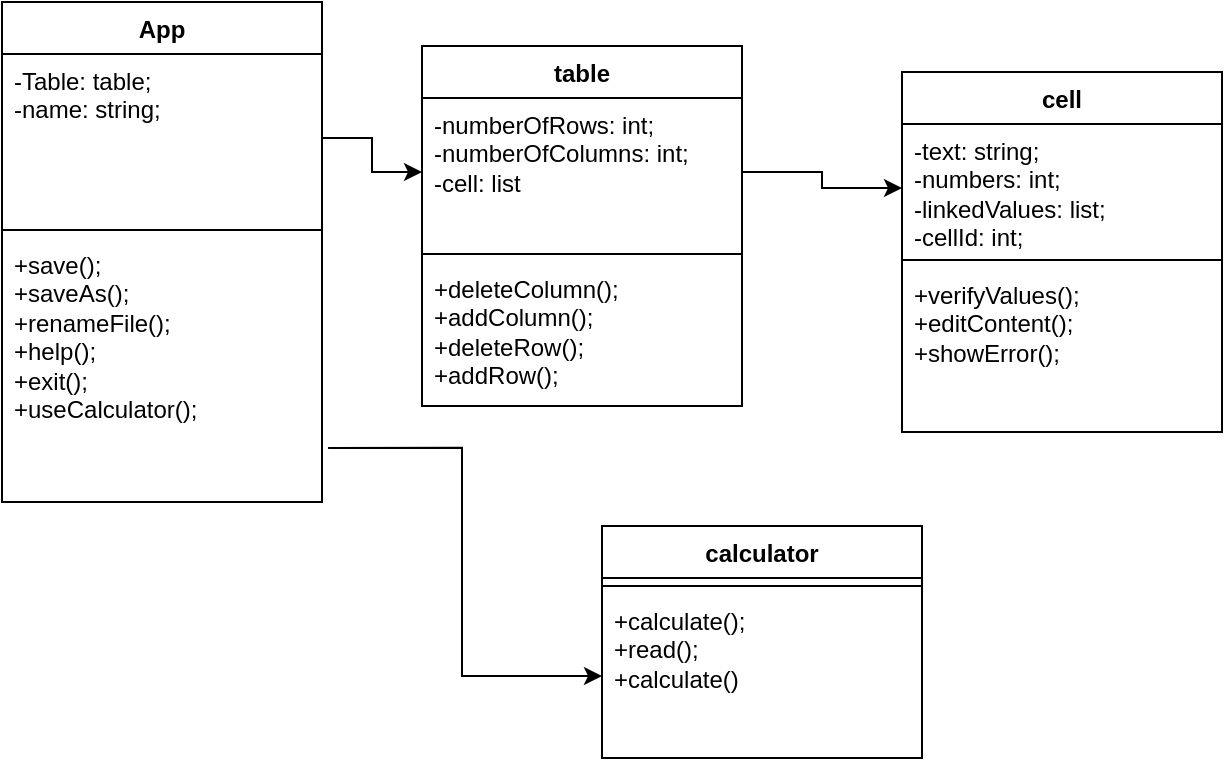 <mxfile version="22.0.6" type="github">
  <diagram id="C5RBs43oDa-KdzZeNtuy" name="Page-1">
    <mxGraphModel dx="672" dy="1530" grid="1" gridSize="10" guides="1" tooltips="1" connect="1" arrows="1" fold="1" page="1" pageScale="1" pageWidth="827" pageHeight="1169" math="0" shadow="0">
      <root>
        <mxCell id="WIyWlLk6GJQsqaUBKTNV-0" />
        <mxCell id="WIyWlLk6GJQsqaUBKTNV-1" parent="WIyWlLk6GJQsqaUBKTNV-0" />
        <mxCell id="eJc9vLfCi4XZR2G2uxNs-0" value="App" style="swimlane;fontStyle=1;align=center;verticalAlign=top;childLayout=stackLayout;horizontal=1;startSize=26;horizontalStack=0;resizeParent=1;resizeParentMax=0;resizeLast=0;collapsible=1;marginBottom=0;whiteSpace=wrap;html=1;" parent="WIyWlLk6GJQsqaUBKTNV-1" vertex="1">
          <mxGeometry x="160" y="-122" width="160" height="250" as="geometry" />
        </mxCell>
        <mxCell id="eJc9vLfCi4XZR2G2uxNs-1" value="-Table: table;&lt;br&gt;-name: string;&lt;br&gt;" style="text;strokeColor=none;fillColor=none;align=left;verticalAlign=top;spacingLeft=4;spacingRight=4;overflow=hidden;rotatable=0;points=[[0,0.5],[1,0.5]];portConstraint=eastwest;whiteSpace=wrap;html=1;" parent="eJc9vLfCi4XZR2G2uxNs-0" vertex="1">
          <mxGeometry y="26" width="160" height="84" as="geometry" />
        </mxCell>
        <mxCell id="eJc9vLfCi4XZR2G2uxNs-2" value="" style="line;strokeWidth=1;fillColor=none;align=left;verticalAlign=middle;spacingTop=-1;spacingLeft=3;spacingRight=3;rotatable=0;labelPosition=right;points=[];portConstraint=eastwest;strokeColor=inherit;" parent="eJc9vLfCi4XZR2G2uxNs-0" vertex="1">
          <mxGeometry y="110" width="160" height="8" as="geometry" />
        </mxCell>
        <mxCell id="eJc9vLfCi4XZR2G2uxNs-3" value="+save();&lt;br&gt;+saveAs();&lt;br&gt;+renameFile();&lt;br&gt;+help();&lt;br&gt;+exit();&lt;br&gt;+useCalculator();" style="text;strokeColor=none;fillColor=none;align=left;verticalAlign=top;spacingLeft=4;spacingRight=4;overflow=hidden;rotatable=0;points=[[0,0.5],[1,0.5]];portConstraint=eastwest;whiteSpace=wrap;html=1;" parent="eJc9vLfCi4XZR2G2uxNs-0" vertex="1">
          <mxGeometry y="118" width="160" height="132" as="geometry" />
        </mxCell>
        <mxCell id="eJc9vLfCi4XZR2G2uxNs-4" value="table" style="swimlane;fontStyle=1;align=center;verticalAlign=top;childLayout=stackLayout;horizontal=1;startSize=26;horizontalStack=0;resizeParent=1;resizeParentMax=0;resizeLast=0;collapsible=1;marginBottom=0;whiteSpace=wrap;html=1;" parent="WIyWlLk6GJQsqaUBKTNV-1" vertex="1">
          <mxGeometry x="370" y="-100" width="160" height="180" as="geometry" />
        </mxCell>
        <mxCell id="eJc9vLfCi4XZR2G2uxNs-5" value="-numberOfRows: int;&lt;br style=&quot;border-color: var(--border-color);&quot;&gt;-numberOfColumns: int;&lt;br&gt;-cell: list" style="text;strokeColor=none;fillColor=none;align=left;verticalAlign=top;spacingLeft=4;spacingRight=4;overflow=hidden;rotatable=0;points=[[0,0.5],[1,0.5]];portConstraint=eastwest;whiteSpace=wrap;html=1;" parent="eJc9vLfCi4XZR2G2uxNs-4" vertex="1">
          <mxGeometry y="26" width="160" height="74" as="geometry" />
        </mxCell>
        <mxCell id="eJc9vLfCi4XZR2G2uxNs-6" value="" style="line;strokeWidth=1;fillColor=none;align=left;verticalAlign=middle;spacingTop=-1;spacingLeft=3;spacingRight=3;rotatable=0;labelPosition=right;points=[];portConstraint=eastwest;strokeColor=inherit;" parent="eJc9vLfCi4XZR2G2uxNs-4" vertex="1">
          <mxGeometry y="100" width="160" height="8" as="geometry" />
        </mxCell>
        <mxCell id="eJc9vLfCi4XZR2G2uxNs-7" value="+deleteColumn();&lt;br style=&quot;border-color: var(--border-color);&quot;&gt;+addColumn();&lt;br style=&quot;border-color: var(--border-color);&quot;&gt;+deleteRow();&lt;br style=&quot;border-color: var(--border-color);&quot;&gt;+addRow();" style="text;strokeColor=none;fillColor=none;align=left;verticalAlign=top;spacingLeft=4;spacingRight=4;overflow=hidden;rotatable=0;points=[[0,0.5],[1,0.5]];portConstraint=eastwest;whiteSpace=wrap;html=1;" parent="eJc9vLfCi4XZR2G2uxNs-4" vertex="1">
          <mxGeometry y="108" width="160" height="72" as="geometry" />
        </mxCell>
        <mxCell id="eJc9vLfCi4XZR2G2uxNs-8" value="calculator" style="swimlane;fontStyle=1;align=center;verticalAlign=top;childLayout=stackLayout;horizontal=1;startSize=26;horizontalStack=0;resizeParent=1;resizeParentMax=0;resizeLast=0;collapsible=1;marginBottom=0;whiteSpace=wrap;html=1;" parent="WIyWlLk6GJQsqaUBKTNV-1" vertex="1">
          <mxGeometry x="460" y="140" width="160" height="116" as="geometry" />
        </mxCell>
        <mxCell id="eJc9vLfCi4XZR2G2uxNs-10" value="" style="line;strokeWidth=1;fillColor=none;align=left;verticalAlign=middle;spacingTop=-1;spacingLeft=3;spacingRight=3;rotatable=0;labelPosition=right;points=[];portConstraint=eastwest;strokeColor=inherit;" parent="eJc9vLfCi4XZR2G2uxNs-8" vertex="1">
          <mxGeometry y="26" width="160" height="8" as="geometry" />
        </mxCell>
        <mxCell id="eJc9vLfCi4XZR2G2uxNs-11" value="+calculate();&lt;br&gt;+read();&lt;br style=&quot;border-color: var(--border-color);&quot;&gt;+calculate()" style="text;strokeColor=none;fillColor=none;align=left;verticalAlign=top;spacingLeft=4;spacingRight=4;overflow=hidden;rotatable=0;points=[[0,0.5],[1,0.5]];portConstraint=eastwest;whiteSpace=wrap;html=1;" parent="eJc9vLfCi4XZR2G2uxNs-8" vertex="1">
          <mxGeometry y="34" width="160" height="82" as="geometry" />
        </mxCell>
        <mxCell id="eJc9vLfCi4XZR2G2uxNs-23" value="" style="edgeStyle=orthogonalEdgeStyle;rounded=0;orthogonalLoop=1;jettySize=auto;html=1;exitX=1.019;exitY=0.795;exitDx=0;exitDy=0;exitPerimeter=0;" parent="WIyWlLk6GJQsqaUBKTNV-1" source="eJc9vLfCi4XZR2G2uxNs-3" target="eJc9vLfCi4XZR2G2uxNs-11" edge="1">
          <mxGeometry relative="1" as="geometry" />
        </mxCell>
        <mxCell id="eJc9vLfCi4XZR2G2uxNs-13" value="cell" style="swimlane;fontStyle=1;align=center;verticalAlign=top;childLayout=stackLayout;horizontal=1;startSize=26;horizontalStack=0;resizeParent=1;resizeParentMax=0;resizeLast=0;collapsible=1;marginBottom=0;whiteSpace=wrap;html=1;" parent="WIyWlLk6GJQsqaUBKTNV-1" vertex="1">
          <mxGeometry x="610" y="-87" width="160" height="180" as="geometry" />
        </mxCell>
        <mxCell id="eJc9vLfCi4XZR2G2uxNs-14" value="-text: string;&lt;br&gt;-numbers: int;&lt;br&gt;-linkedValues: list;&lt;br&gt;-cellId: int;" style="text;strokeColor=none;fillColor=none;align=left;verticalAlign=top;spacingLeft=4;spacingRight=4;overflow=hidden;rotatable=0;points=[[0,0.5],[1,0.5]];portConstraint=eastwest;whiteSpace=wrap;html=1;" parent="eJc9vLfCi4XZR2G2uxNs-13" vertex="1">
          <mxGeometry y="26" width="160" height="64" as="geometry" />
        </mxCell>
        <mxCell id="eJc9vLfCi4XZR2G2uxNs-15" value="" style="line;strokeWidth=1;fillColor=none;align=left;verticalAlign=middle;spacingTop=-1;spacingLeft=3;spacingRight=3;rotatable=0;labelPosition=right;points=[];portConstraint=eastwest;strokeColor=inherit;" parent="eJc9vLfCi4XZR2G2uxNs-13" vertex="1">
          <mxGeometry y="90" width="160" height="8" as="geometry" />
        </mxCell>
        <mxCell id="eJc9vLfCi4XZR2G2uxNs-16" value="+verifyValues();&lt;br&gt;+editContent();&lt;br&gt;+showError();&lt;br&gt;" style="text;strokeColor=none;fillColor=none;align=left;verticalAlign=top;spacingLeft=4;spacingRight=4;overflow=hidden;rotatable=0;points=[[0,0.5],[1,0.5]];portConstraint=eastwest;whiteSpace=wrap;html=1;" parent="eJc9vLfCi4XZR2G2uxNs-13" vertex="1">
          <mxGeometry y="98" width="160" height="82" as="geometry" />
        </mxCell>
        <mxCell id="eJc9vLfCi4XZR2G2uxNs-21" value="" style="edgeStyle=orthogonalEdgeStyle;rounded=0;orthogonalLoop=1;jettySize=auto;html=1;" parent="WIyWlLk6GJQsqaUBKTNV-1" source="eJc9vLfCi4XZR2G2uxNs-1" target="eJc9vLfCi4XZR2G2uxNs-5" edge="1">
          <mxGeometry relative="1" as="geometry" />
        </mxCell>
        <mxCell id="eJc9vLfCi4XZR2G2uxNs-22" value="" style="edgeStyle=orthogonalEdgeStyle;rounded=0;orthogonalLoop=1;jettySize=auto;html=1;" parent="WIyWlLk6GJQsqaUBKTNV-1" source="eJc9vLfCi4XZR2G2uxNs-5" target="eJc9vLfCi4XZR2G2uxNs-14" edge="1">
          <mxGeometry relative="1" as="geometry" />
        </mxCell>
      </root>
    </mxGraphModel>
  </diagram>
</mxfile>
